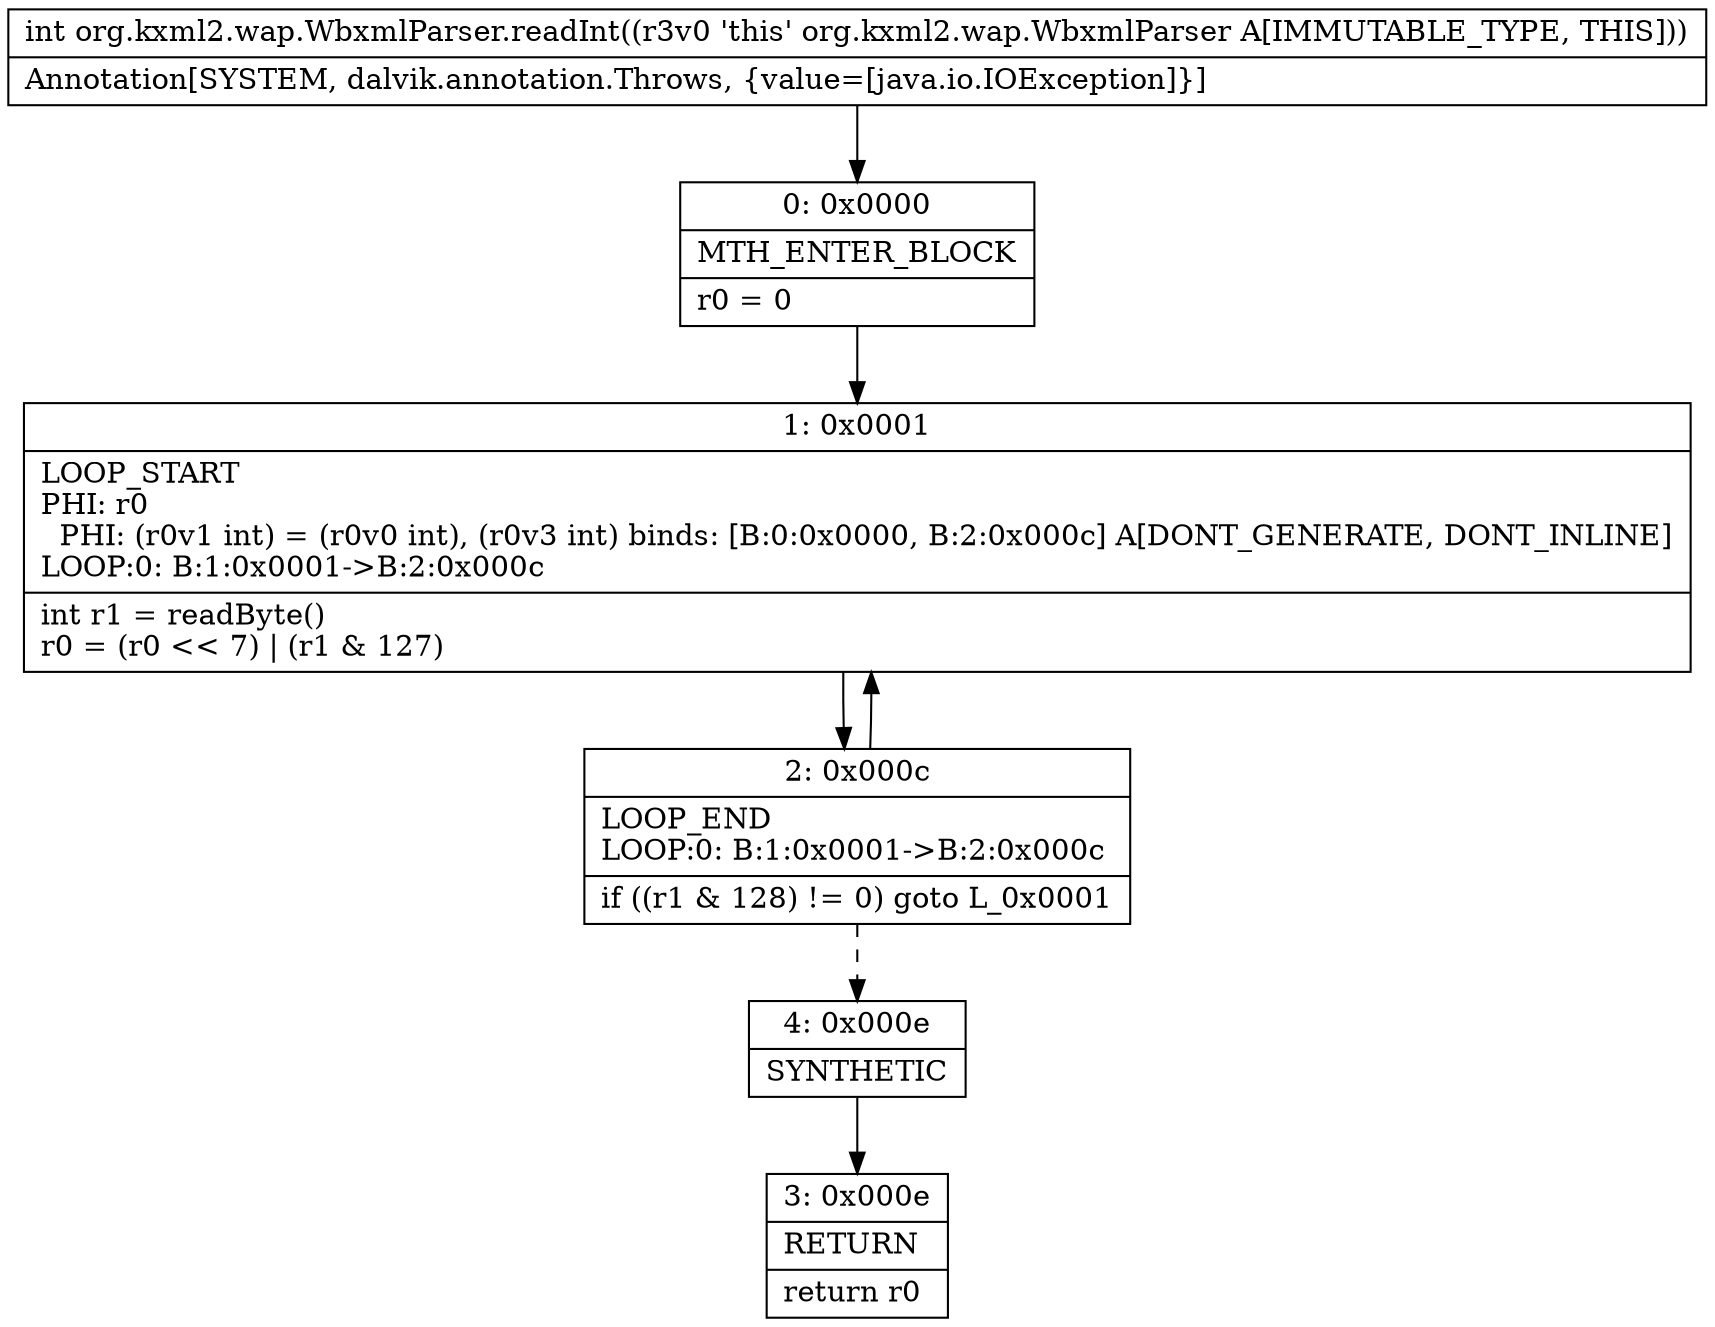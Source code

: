 digraph "CFG fororg.kxml2.wap.WbxmlParser.readInt()I" {
Node_0 [shape=record,label="{0\:\ 0x0000|MTH_ENTER_BLOCK\l|r0 = 0\l}"];
Node_1 [shape=record,label="{1\:\ 0x0001|LOOP_START\lPHI: r0 \l  PHI: (r0v1 int) = (r0v0 int), (r0v3 int) binds: [B:0:0x0000, B:2:0x000c] A[DONT_GENERATE, DONT_INLINE]\lLOOP:0: B:1:0x0001\-\>B:2:0x000c\l|int r1 = readByte()\lr0 = (r0 \<\< 7) \| (r1 & 127)\l}"];
Node_2 [shape=record,label="{2\:\ 0x000c|LOOP_END\lLOOP:0: B:1:0x0001\-\>B:2:0x000c\l|if ((r1 & 128) != 0) goto L_0x0001\l}"];
Node_3 [shape=record,label="{3\:\ 0x000e|RETURN\l|return r0\l}"];
Node_4 [shape=record,label="{4\:\ 0x000e|SYNTHETIC\l}"];
MethodNode[shape=record,label="{int org.kxml2.wap.WbxmlParser.readInt((r3v0 'this' org.kxml2.wap.WbxmlParser A[IMMUTABLE_TYPE, THIS]))  | Annotation[SYSTEM, dalvik.annotation.Throws, \{value=[java.io.IOException]\}]\l}"];
MethodNode -> Node_0;
Node_0 -> Node_1;
Node_1 -> Node_2;
Node_2 -> Node_1;
Node_2 -> Node_4[style=dashed];
Node_4 -> Node_3;
}

